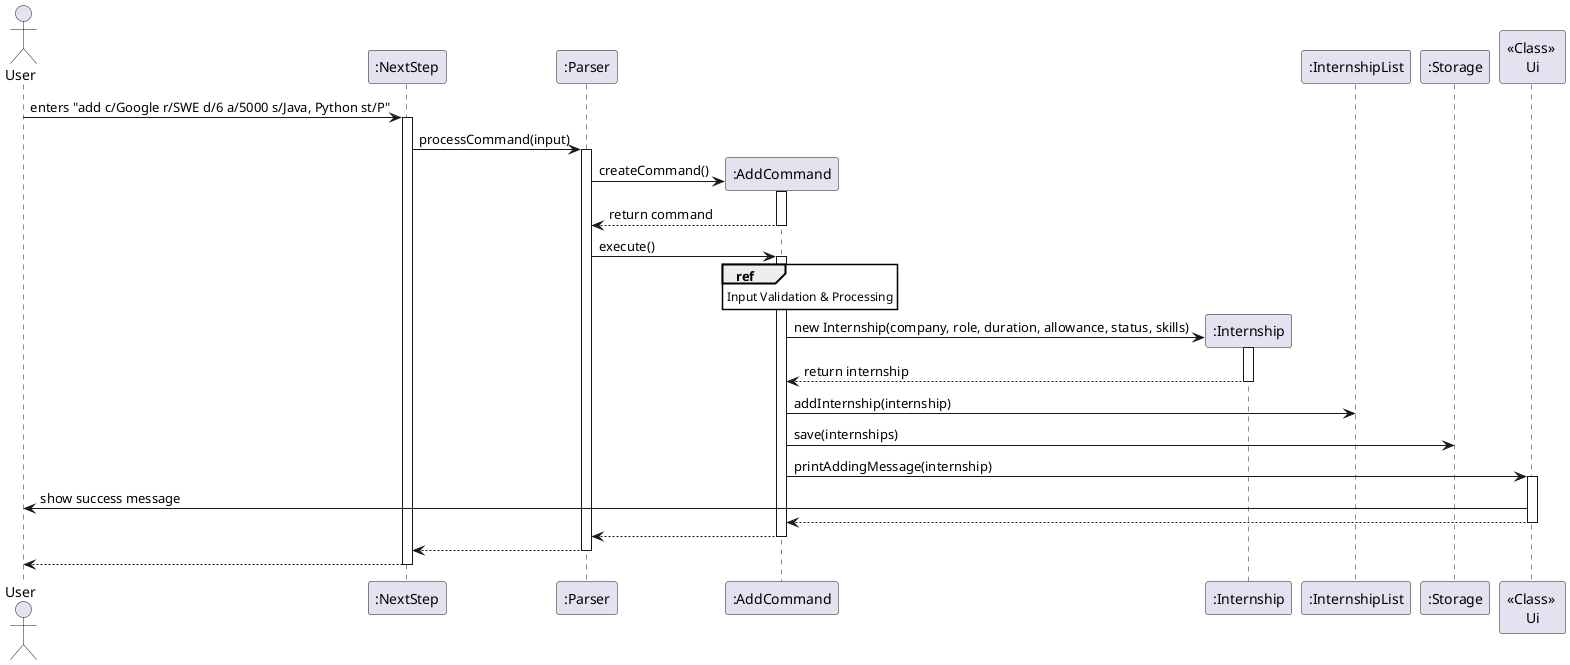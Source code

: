 @startuml
actor User
participant ":NextStep" as NextStep
participant ":Parser" as Parser
participant ":AddCommand" as AddCommand
participant ":Internship" as Internship
participant ":InternshipList" as InternshipList
participant ":Storage" as Storage
participant "<<Class>> \nUi" as Ui
skinparam sequenceReferenceBackgroundColor white

User -> NextStep : enters "add c/Google r/SWE d/6 a/5000 s/Java, Python st/P"
activate NextStep

NextStep -> Parser : processCommand(input)
activate Parser

create AddCommand
Parser -> AddCommand : createCommand()
activate AddCommand
AddCommand --> Parser : return command
deactivate AddCommand

Parser -> AddCommand : execute()
activate AddCommand

ref over AddCommand
  Input Validation & Processing
end ref

create Internship
AddCommand -> Internship : new Internship(company, role, duration, allowance, status, skills)
activate Internship
Internship --> AddCommand : return internship
deactivate Internship

AddCommand -> InternshipList : addInternship(internship)

AddCommand -> Storage : save(internships)

AddCommand -> Ui : printAddingMessage(internship)
activate Ui
Ui -> User : show success message
Ui --> AddCommand
deactivate Ui

AddCommand --> Parser
deactivate AddCommand

Parser --> NextStep
deactivate Parser

NextStep --> User
deactivate NextStep
@enduml